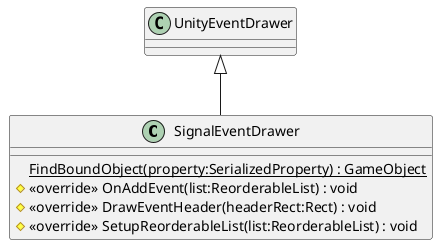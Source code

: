@startuml
class SignalEventDrawer {
    {static} FindBoundObject(property:SerializedProperty) : GameObject
    # <<override>> OnAddEvent(list:ReorderableList) : void
    # <<override>> DrawEventHeader(headerRect:Rect) : void
    # <<override>> SetupReorderableList(list:ReorderableList) : void
}
UnityEventDrawer <|-- SignalEventDrawer
@enduml
